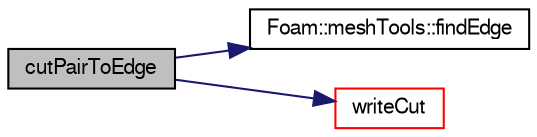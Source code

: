 digraph "cutPairToEdge"
{
  bgcolor="transparent";
  edge [fontname="FreeSans",fontsize="10",labelfontname="FreeSans",labelfontsize="10"];
  node [fontname="FreeSans",fontsize="10",shape=record];
  rankdir="LR";
  Node1207 [label="cutPairToEdge",height=0.2,width=0.4,color="black", fillcolor="grey75", style="filled", fontcolor="black"];
  Node1207 -> Node1208 [color="midnightblue",fontsize="10",style="solid",fontname="FreeSans"];
  Node1208 [label="Foam::meshTools::findEdge",height=0.2,width=0.4,color="black",URL="$a21153.html#a503ac13f2a78e2ef3c8630ae73a4c0fd",tooltip="Return edge among candidates that uses the two vertices. "];
  Node1207 -> Node1209 [color="midnightblue",fontsize="10",style="solid",fontname="FreeSans"];
  Node1209 [label="writeCut",height=0.2,width=0.4,color="red",URL="$a21494.html#ab744e4dd8f405c1378292d3e078a1fa9",tooltip="Write cut description to Ostream. "];
}
